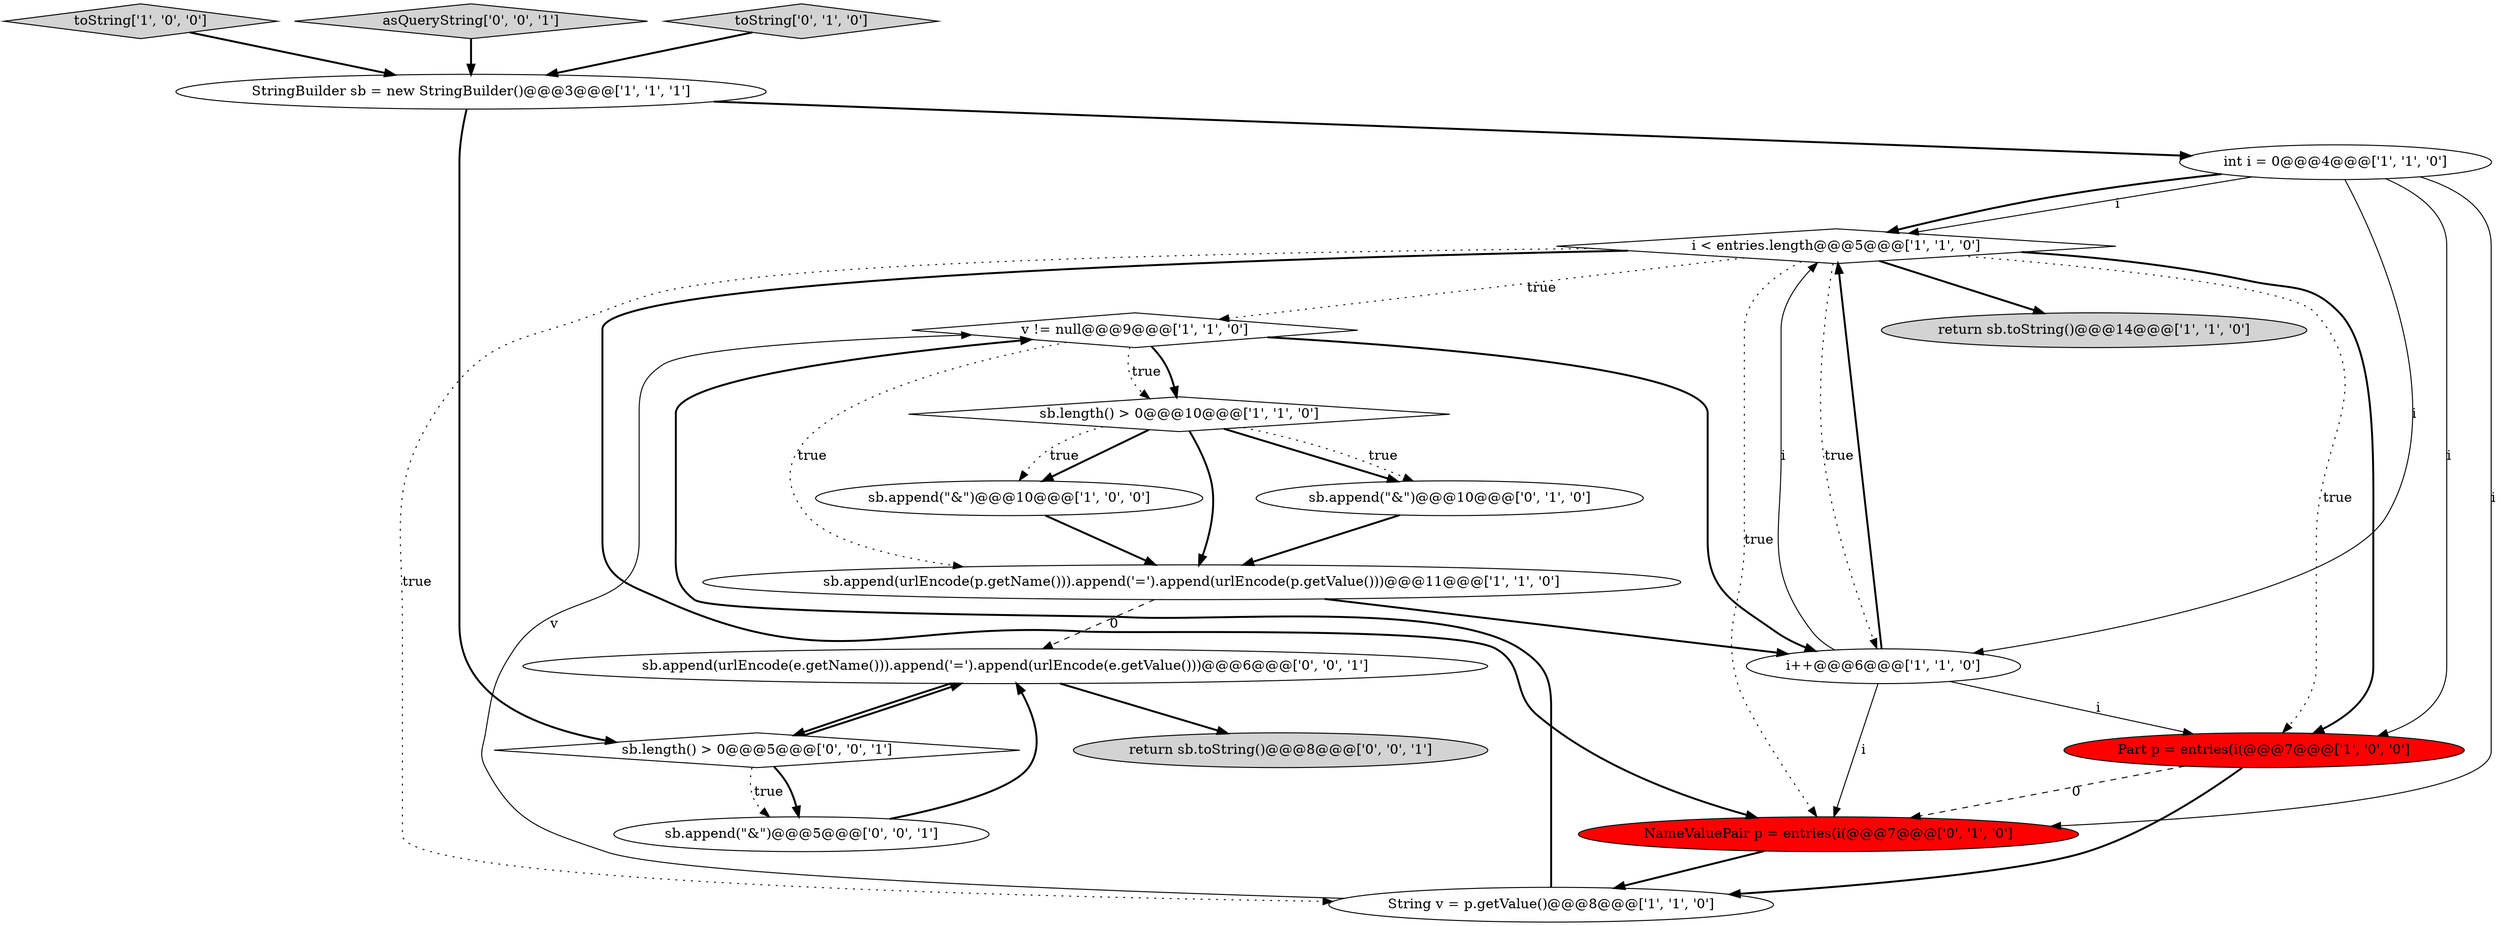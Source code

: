 digraph {
15 [style = filled, label = "return sb.toString()@@@8@@@['0', '0', '1']", fillcolor = lightgray, shape = ellipse image = "AAA0AAABBB3BBB"];
8 [style = filled, label = "toString['1', '0', '0']", fillcolor = lightgray, shape = diamond image = "AAA0AAABBB1BBB"];
19 [style = filled, label = "asQueryString['0', '0', '1']", fillcolor = lightgray, shape = diamond image = "AAA0AAABBB3BBB"];
11 [style = filled, label = "sb.length() > 0@@@10@@@['1', '1', '0']", fillcolor = white, shape = diamond image = "AAA0AAABBB1BBB"];
7 [style = filled, label = "StringBuilder sb = new StringBuilder()@@@3@@@['1', '1', '1']", fillcolor = white, shape = ellipse image = "AAA0AAABBB1BBB"];
0 [style = filled, label = "v != null@@@9@@@['1', '1', '0']", fillcolor = white, shape = diamond image = "AAA0AAABBB1BBB"];
5 [style = filled, label = "String v = p.getValue()@@@8@@@['1', '1', '0']", fillcolor = white, shape = ellipse image = "AAA0AAABBB1BBB"];
6 [style = filled, label = "sb.append(urlEncode(p.getName())).append('=').append(urlEncode(p.getValue()))@@@11@@@['1', '1', '0']", fillcolor = white, shape = ellipse image = "AAA0AAABBB1BBB"];
9 [style = filled, label = "i < entries.length@@@5@@@['1', '1', '0']", fillcolor = white, shape = diamond image = "AAA0AAABBB1BBB"];
14 [style = filled, label = "sb.append(\"&\")@@@10@@@['0', '1', '0']", fillcolor = white, shape = ellipse image = "AAA0AAABBB2BBB"];
1 [style = filled, label = "Part p = entries(i(@@@7@@@['1', '0', '0']", fillcolor = red, shape = ellipse image = "AAA1AAABBB1BBB"];
3 [style = filled, label = "return sb.toString()@@@14@@@['1', '1', '0']", fillcolor = lightgray, shape = ellipse image = "AAA0AAABBB1BBB"];
17 [style = filled, label = "sb.append(urlEncode(e.getName())).append('=').append(urlEncode(e.getValue()))@@@6@@@['0', '0', '1']", fillcolor = white, shape = ellipse image = "AAA0AAABBB3BBB"];
16 [style = filled, label = "sb.length() > 0@@@5@@@['0', '0', '1']", fillcolor = white, shape = diamond image = "AAA0AAABBB3BBB"];
10 [style = filled, label = "int i = 0@@@4@@@['1', '1', '0']", fillcolor = white, shape = ellipse image = "AAA0AAABBB1BBB"];
12 [style = filled, label = "toString['0', '1', '0']", fillcolor = lightgray, shape = diamond image = "AAA0AAABBB2BBB"];
13 [style = filled, label = "NameValuePair p = entries(i(@@@7@@@['0', '1', '0']", fillcolor = red, shape = ellipse image = "AAA1AAABBB2BBB"];
4 [style = filled, label = "i++@@@6@@@['1', '1', '0']", fillcolor = white, shape = ellipse image = "AAA0AAABBB1BBB"];
18 [style = filled, label = "sb.append(\"&\")@@@5@@@['0', '0', '1']", fillcolor = white, shape = ellipse image = "AAA0AAABBB3BBB"];
2 [style = filled, label = "sb.append(\"&\")@@@10@@@['1', '0', '0']", fillcolor = white, shape = ellipse image = "AAA0AAABBB1BBB"];
1->5 [style = bold, label=""];
4->9 [style = bold, label=""];
4->9 [style = solid, label="i"];
16->18 [style = bold, label=""];
9->0 [style = dotted, label="true"];
11->14 [style = bold, label=""];
7->10 [style = bold, label=""];
16->18 [style = dotted, label="true"];
2->6 [style = bold, label=""];
11->6 [style = bold, label=""];
5->0 [style = solid, label="v"];
11->14 [style = dotted, label="true"];
4->1 [style = solid, label="i"];
18->17 [style = bold, label=""];
0->11 [style = bold, label=""];
10->1 [style = solid, label="i"];
6->17 [style = dashed, label="0"];
10->4 [style = solid, label="i"];
16->17 [style = bold, label=""];
0->6 [style = dotted, label="true"];
10->13 [style = solid, label="i"];
12->7 [style = bold, label=""];
11->2 [style = bold, label=""];
4->13 [style = solid, label="i"];
8->7 [style = bold, label=""];
1->13 [style = dashed, label="0"];
6->4 [style = bold, label=""];
11->2 [style = dotted, label="true"];
5->0 [style = bold, label=""];
0->4 [style = bold, label=""];
9->13 [style = dotted, label="true"];
7->16 [style = bold, label=""];
17->15 [style = bold, label=""];
9->1 [style = dotted, label="true"];
13->5 [style = bold, label=""];
9->4 [style = dotted, label="true"];
9->3 [style = bold, label=""];
10->9 [style = solid, label="i"];
10->9 [style = bold, label=""];
9->1 [style = bold, label=""];
0->11 [style = dotted, label="true"];
19->7 [style = bold, label=""];
14->6 [style = bold, label=""];
17->16 [style = bold, label=""];
9->13 [style = bold, label=""];
9->5 [style = dotted, label="true"];
}
